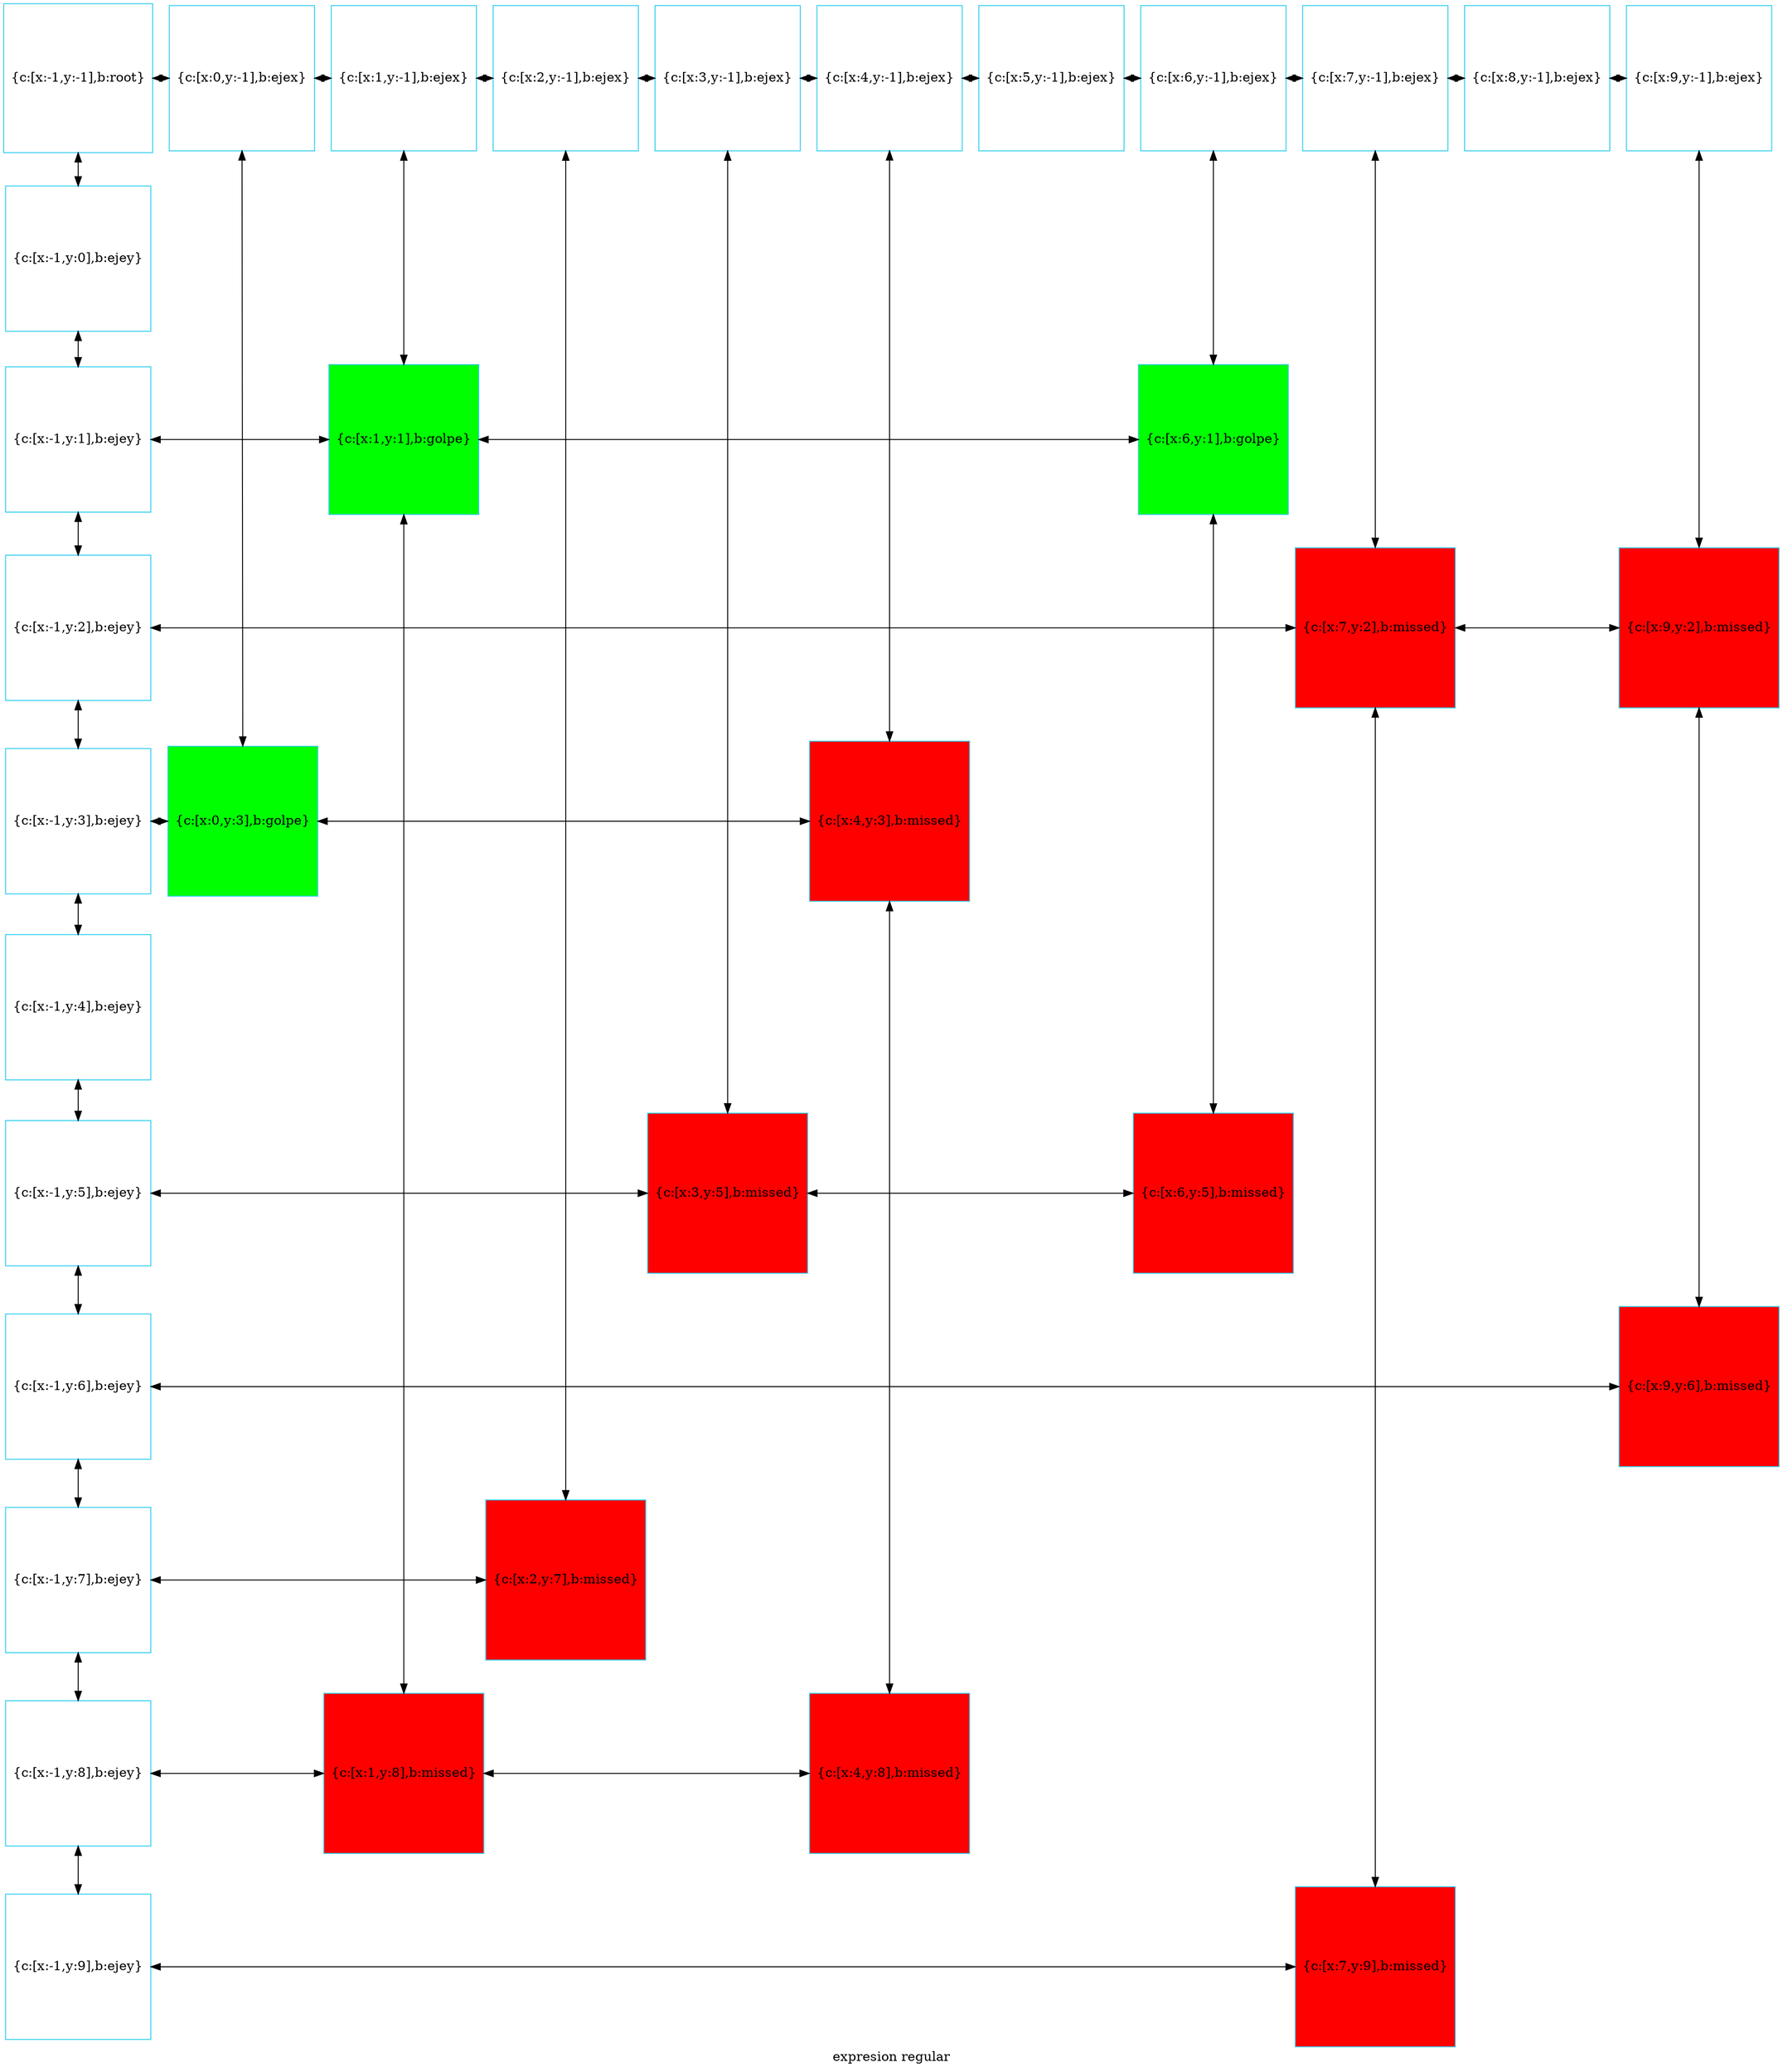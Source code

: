 digraph G
{label="expresion regular"
        node[shape = square]
        node[style = filled]
        node[fillcolor = "#EEEEE"]
        node[color = "#EEEEE"]
        node[color = "#31CEF0"]

101351569536[label="{c:[x:-1,y:-1],b:root}",fillcolor = "white"]
101351569680[label="{c:[x:0,y:-1],b:ejex}",fillcolor = "white"]
101351569824[label="{c:[x:1,y:-1],b:ejex}",fillcolor = "white"]
101351569968[label="{c:[x:2,y:-1],b:ejex}",fillcolor = "white"]
101351570112[label="{c:[x:3,y:-1],b:ejex}",fillcolor = "white"]
101351570256[label="{c:[x:4,y:-1],b:ejex}",fillcolor = "white"]
101351570400[label="{c:[x:5,y:-1],b:ejex}",fillcolor = "white"]
101351570544[label="{c:[x:6,y:-1],b:ejex}",fillcolor = "white"]
101351570688[label="{c:[x:7,y:-1],b:ejex}",fillcolor = "white"]
101351570832[label="{c:[x:8,y:-1],b:ejex}",fillcolor = "white"]
101351570976[label="{c:[x:9,y:-1],b:ejex}",fillcolor = "white"]
101351571120[label="{c:[x:-1,y:0],b:ejey}",fillcolor = "white"]
101351571264[label="{c:[x:-1,y:1],b:ejey}",fillcolor = "white"]
101351530560[label="{c:[x:1,y:1],b:golpe}",fillcolor = "green"]
101351518416[label="{c:[x:6,y:1],b:golpe}",fillcolor = "green"]
101351571408[label="{c:[x:-1,y:2],b:ejey}",fillcolor = "white"]
101329606592[label="{c:[x:7,y:2],b:missed}",fillcolor = "red"]
101329607360[label="{c:[x:9,y:2],b:missed}",fillcolor = "red"]
101351583904[label="{c:[x:-1,y:3],b:ejey}",fillcolor = "white"]
101351520432[label="{c:[x:0,y:3],b:golpe}",fillcolor = "green"]
101329605392[label="{c:[x:4,y:3],b:missed}",fillcolor = "red"]
101351584048[label="{c:[x:-1,y:4],b:ejey}",fillcolor = "white"]
101351584192[label="{c:[x:-1,y:5],b:ejey}",fillcolor = "white"]
101329604960[label="{c:[x:3,y:5],b:missed}",fillcolor = "red"]
101329606160[label="{c:[x:6,y:5],b:missed}",fillcolor = "red"]
101351584336[label="{c:[x:-1,y:6],b:ejey}",fillcolor = "white"]
101329607600[label="{c:[x:9,y:6],b:missed}",fillcolor = "red"]
101351584480[label="{c:[x:-1,y:7],b:ejey}",fillcolor = "white"]
101351661424[label="{c:[x:2,y:7],b:missed}",fillcolor = "red"]
101351584624[label="{c:[x:-1,y:8],b:ejey}",fillcolor = "white"]
101351660944[label="{c:[x:1,y:8],b:missed}",fillcolor = "red"]
101329605632[label="{c:[x:4,y:8],b:missed}",fillcolor = "red"]
101351584768[label="{c:[x:-1,y:9],b:ejey}",fillcolor = "white"]
101329606832[label="{c:[x:7,y:9],b:missed}",fillcolor = "red"]
101351569536->101351571120[dir = both];
101351571120->101351571264[dir = both];
101351571264->101351571408[dir = both];
101351571408->101351583904[dir = both];
101351583904->101351584048[dir = both];
101351584048->101351584192[dir = both];
101351584192->101351584336[dir = both];
101351584336->101351584480[dir = both];
101351584480->101351584624[dir = both];
101351584624->101351584768[dir = both];
101351569680->101351520432[dir = both];
101351569824->101351530560[dir = both];
101351530560->101351660944[dir = both];
101351569968->101351661424[dir = both];
101351570112->101329604960[dir = both];
101351570256->101329605392[dir = both];
101329605392->101329605632[dir = both];
101351570544->101351518416[dir = both];
101351518416->101329606160[dir = both];
101351570688->101329606592[dir = both];
101329606592->101329606832[dir = both];
101351570976->101329607360[dir = both];
101329607360->101329607600[dir = both];
101351569536->101351569680[dir = both];
101351569680->101351569824[dir = both];
101351569824->101351569968[dir = both];
101351569968->101351570112[dir = both];
101351570112->101351570256[dir = both];
101351570256->101351570400[dir = both];
101351570400->101351570544[dir = both];
101351570544->101351570688[dir = both];
101351570688->101351570832[dir = both];
101351570832->101351570976[dir = both];
101351571264->101351530560[constraint=false,dir = both];
101351530560->101351518416[constraint=false,dir = both];
101351571408->101329606592[constraint=false,dir = both];
101329606592->101329607360[constraint=false,dir = both];
101351583904->101351520432[constraint=false,dir = both];
101351520432->101329605392[constraint=false,dir = both];
101351584192->101329604960[constraint=false,dir = both];
101329604960->101329606160[constraint=false,dir = both];
101351584336->101329607600[constraint=false,dir = both];
101351584480->101351661424[constraint=false,dir = both];
101351584624->101351660944[constraint=false,dir = both];
101351660944->101329605632[constraint=false,dir = both];
101351584768->101329606832[constraint=false,dir = both];
 {rank=same; 101351569536;101351569680;101351569824;101351569968;101351570112;101351570256;101351570400;101351570544;101351570688;101351570832;101351570976;}
 {rank=same; 101351571120;}
 {rank=same; 101351571264;101351530560;101351518416;}
 {rank=same; 101351571408;101329606592;101329607360;}
 {rank=same; 101351583904;101351520432;101329605392;}
 {rank=same; 101351584048;}
 {rank=same; 101351584192;101329604960;101329606160;}
 {rank=same; 101351584336;101329607600;}
 {rank=same; 101351584480;101351661424;}
 {rank=same; 101351584624;101351660944;101329605632;}
 {rank=same; 101351584768;101329606832;}
}